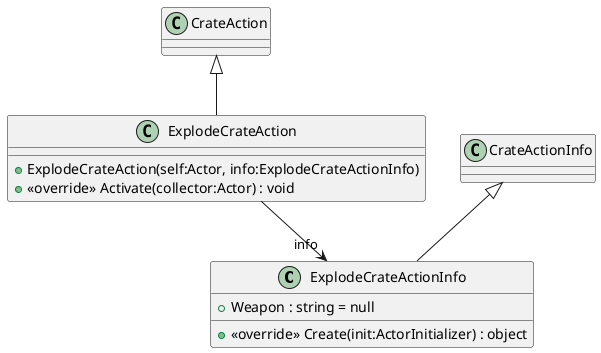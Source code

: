 @startuml
class ExplodeCrateActionInfo {
    + Weapon : string = null
    + <<override>> Create(init:ActorInitializer) : object
}
class ExplodeCrateAction {
    + ExplodeCrateAction(self:Actor, info:ExplodeCrateActionInfo)
    + <<override>> Activate(collector:Actor) : void
}
CrateActionInfo <|-- ExplodeCrateActionInfo
CrateAction <|-- ExplodeCrateAction
ExplodeCrateAction --> "info" ExplodeCrateActionInfo
@enduml
